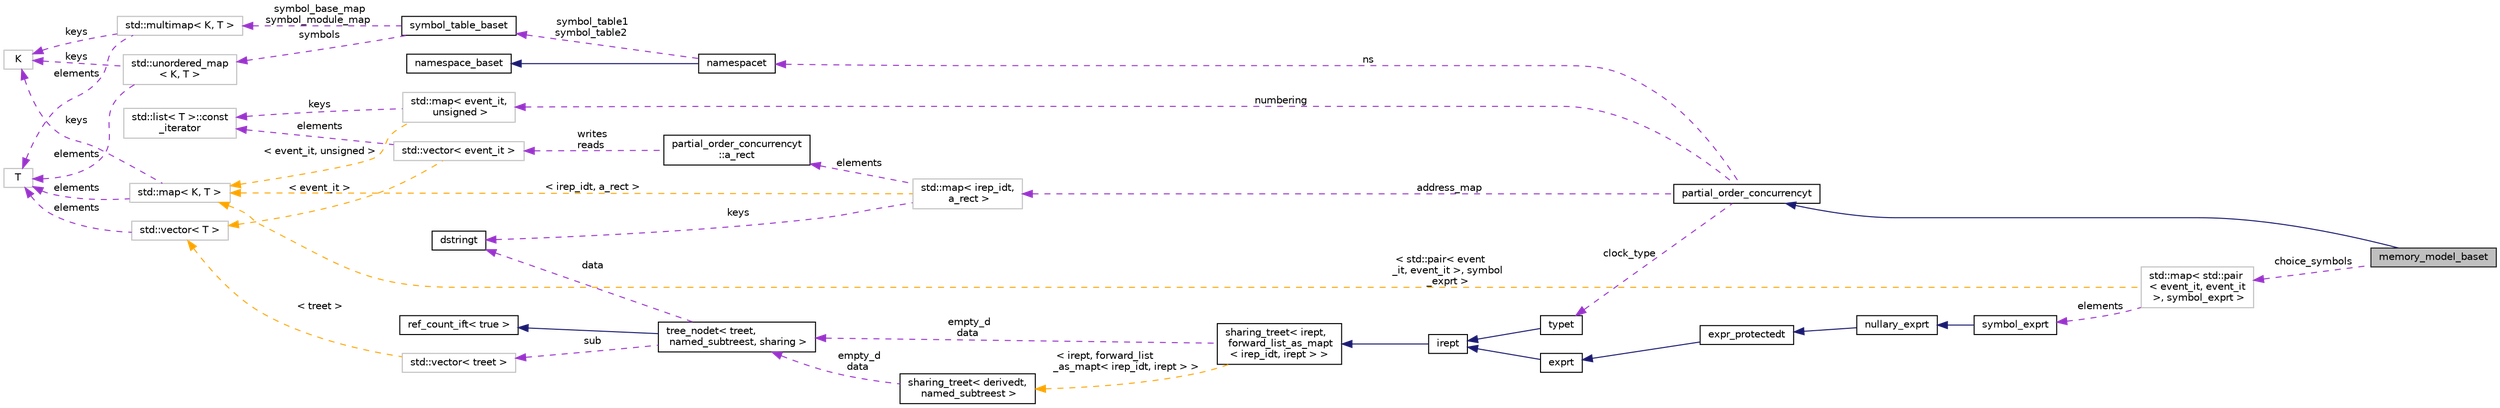 digraph "memory_model_baset"
{
 // LATEX_PDF_SIZE
  bgcolor="transparent";
  edge [fontname="Helvetica",fontsize="10",labelfontname="Helvetica",labelfontsize="10"];
  node [fontname="Helvetica",fontsize="10",shape=record];
  rankdir="LR";
  Node1 [label="memory_model_baset",height=0.2,width=0.4,color="black", fillcolor="grey75", style="filled", fontcolor="black",tooltip=" "];
  Node2 -> Node1 [dir="back",color="midnightblue",fontsize="10",style="solid",fontname="Helvetica"];
  Node2 [label="partial_order_concurrencyt",height=0.2,width=0.4,color="black",URL="$classpartial__order__concurrencyt.html",tooltip="Base class for implementing memory models via additional constraints for SSA equations."];
  Node3 -> Node2 [dir="back",color="darkorchid3",fontsize="10",style="dashed",label=" clock_type" ,fontname="Helvetica"];
  Node3 [label="typet",height=0.2,width=0.4,color="black",URL="$classtypet.html",tooltip="The type of an expression, extends irept."];
  Node4 -> Node3 [dir="back",color="midnightblue",fontsize="10",style="solid",fontname="Helvetica"];
  Node4 [label="irept",height=0.2,width=0.4,color="black",URL="$classirept.html",tooltip="There are a large number of kinds of tree structured or tree-like data in CPROVER."];
  Node5 -> Node4 [dir="back",color="midnightblue",fontsize="10",style="solid",fontname="Helvetica"];
  Node5 [label="sharing_treet\< irept,\l forward_list_as_mapt\l\< irep_idt, irept \> \>",height=0.2,width=0.4,color="black",URL="$classsharing__treet.html",tooltip=" "];
  Node6 -> Node5 [dir="back",color="darkorchid3",fontsize="10",style="dashed",label=" empty_d\ndata" ,fontname="Helvetica"];
  Node6 [label="tree_nodet\< treet,\l named_subtreest, sharing \>",height=0.2,width=0.4,color="black",URL="$classtree__nodet.html",tooltip="A node with data in a tree, it contains:"];
  Node7 -> Node6 [dir="back",color="midnightblue",fontsize="10",style="solid",fontname="Helvetica"];
  Node7 [label="ref_count_ift\< true \>",height=0.2,width=0.4,color="black",URL="$structref__count__ift_3_01true_01_4.html",tooltip=" "];
  Node8 -> Node6 [dir="back",color="darkorchid3",fontsize="10",style="dashed",label=" sub" ,fontname="Helvetica"];
  Node8 [label="std::vector\< treet \>",height=0.2,width=0.4,color="grey75",tooltip=" "];
  Node9 -> Node8 [dir="back",color="orange",fontsize="10",style="dashed",label=" \< treet \>" ,fontname="Helvetica"];
  Node9 [label="std::vector\< T \>",height=0.2,width=0.4,color="grey75",tooltip="STL class."];
  Node10 -> Node9 [dir="back",color="darkorchid3",fontsize="10",style="dashed",label=" elements" ,fontname="Helvetica"];
  Node10 [label="T",height=0.2,width=0.4,color="grey75",tooltip=" "];
  Node11 -> Node6 [dir="back",color="darkorchid3",fontsize="10",style="dashed",label=" data" ,fontname="Helvetica"];
  Node11 [label="dstringt",height=0.2,width=0.4,color="black",URL="$classdstringt.html",tooltip="dstringt has one field, an unsigned integer no which is an index into a static table of strings."];
  Node12 -> Node5 [dir="back",color="orange",fontsize="10",style="dashed",label=" \< irept, forward_list\l_as_mapt\< irep_idt, irept \> \>" ,fontname="Helvetica"];
  Node12 [label="sharing_treet\< derivedt,\l named_subtreest \>",height=0.2,width=0.4,color="black",URL="$classsharing__treet.html",tooltip="Base class for tree-like data structures with sharing."];
  Node6 -> Node12 [dir="back",color="darkorchid3",fontsize="10",style="dashed",label=" empty_d\ndata" ,fontname="Helvetica"];
  Node13 -> Node2 [dir="back",color="darkorchid3",fontsize="10",style="dashed",label=" address_map" ,fontname="Helvetica"];
  Node13 [label="std::map\< irep_idt,\l a_rect \>",height=0.2,width=0.4,color="grey75",tooltip=" "];
  Node11 -> Node13 [dir="back",color="darkorchid3",fontsize="10",style="dashed",label=" keys" ,fontname="Helvetica"];
  Node14 -> Node13 [dir="back",color="darkorchid3",fontsize="10",style="dashed",label=" elements" ,fontname="Helvetica"];
  Node14 [label="partial_order_concurrencyt\l::a_rect",height=0.2,width=0.4,color="black",URL="$structpartial__order__concurrencyt_1_1a__rect.html",tooltip=" "];
  Node15 -> Node14 [dir="back",color="darkorchid3",fontsize="10",style="dashed",label=" writes\nreads" ,fontname="Helvetica"];
  Node15 [label="std::vector\< event_it \>",height=0.2,width=0.4,color="grey75",tooltip=" "];
  Node16 -> Node15 [dir="back",color="darkorchid3",fontsize="10",style="dashed",label=" elements" ,fontname="Helvetica"];
  Node16 [label="std::list\< T \>::const\l_iterator",height=0.2,width=0.4,color="grey75",tooltip="STL iterator class."];
  Node9 -> Node15 [dir="back",color="orange",fontsize="10",style="dashed",label=" \< event_it \>" ,fontname="Helvetica"];
  Node17 -> Node13 [dir="back",color="orange",fontsize="10",style="dashed",label=" \< irep_idt, a_rect \>" ,fontname="Helvetica"];
  Node17 [label="std::map\< K, T \>",height=0.2,width=0.4,color="grey75",tooltip="STL class."];
  Node18 -> Node17 [dir="back",color="darkorchid3",fontsize="10",style="dashed",label=" keys" ,fontname="Helvetica"];
  Node18 [label="K",height=0.2,width=0.4,color="grey75",tooltip=" "];
  Node10 -> Node17 [dir="back",color="darkorchid3",fontsize="10",style="dashed",label=" elements" ,fontname="Helvetica"];
  Node19 -> Node2 [dir="back",color="darkorchid3",fontsize="10",style="dashed",label=" ns" ,fontname="Helvetica"];
  Node19 [label="namespacet",height=0.2,width=0.4,color="black",URL="$classnamespacet.html",tooltip="A namespacet is essentially one or two symbol tables bound together, to allow for symbol lookups in t..."];
  Node20 -> Node19 [dir="back",color="midnightblue",fontsize="10",style="solid",fontname="Helvetica"];
  Node20 [label="namespace_baset",height=0.2,width=0.4,color="black",URL="$classnamespace__baset.html",tooltip="Basic interface for a namespace."];
  Node21 -> Node19 [dir="back",color="darkorchid3",fontsize="10",style="dashed",label=" symbol_table1\nsymbol_table2" ,fontname="Helvetica"];
  Node21 [label="symbol_table_baset",height=0.2,width=0.4,color="black",URL="$classsymbol__table__baset.html",tooltip="The symbol table base class interface."];
  Node22 -> Node21 [dir="back",color="darkorchid3",fontsize="10",style="dashed",label=" symbol_base_map\nsymbol_module_map" ,fontname="Helvetica"];
  Node22 [label="std::multimap\< K, T \>",height=0.2,width=0.4,color="grey75",tooltip="STL class."];
  Node18 -> Node22 [dir="back",color="darkorchid3",fontsize="10",style="dashed",label=" keys" ,fontname="Helvetica"];
  Node10 -> Node22 [dir="back",color="darkorchid3",fontsize="10",style="dashed",label=" elements" ,fontname="Helvetica"];
  Node23 -> Node21 [dir="back",color="darkorchid3",fontsize="10",style="dashed",label=" symbols" ,fontname="Helvetica"];
  Node23 [label="std::unordered_map\l\< K, T \>",height=0.2,width=0.4,color="grey75",tooltip="STL class."];
  Node18 -> Node23 [dir="back",color="darkorchid3",fontsize="10",style="dashed",label=" keys" ,fontname="Helvetica"];
  Node10 -> Node23 [dir="back",color="darkorchid3",fontsize="10",style="dashed",label=" elements" ,fontname="Helvetica"];
  Node24 -> Node2 [dir="back",color="darkorchid3",fontsize="10",style="dashed",label=" numbering" ,fontname="Helvetica"];
  Node24 [label="std::map\< event_it,\l unsigned \>",height=0.2,width=0.4,color="grey75",tooltip=" "];
  Node16 -> Node24 [dir="back",color="darkorchid3",fontsize="10",style="dashed",label=" keys" ,fontname="Helvetica"];
  Node17 -> Node24 [dir="back",color="orange",fontsize="10",style="dashed",label=" \< event_it, unsigned \>" ,fontname="Helvetica"];
  Node25 -> Node1 [dir="back",color="darkorchid3",fontsize="10",style="dashed",label=" choice_symbols" ,fontname="Helvetica"];
  Node25 [label="std::map\< std::pair\l\< event_it, event_it\l \>, symbol_exprt \>",height=0.2,width=0.4,color="grey75",tooltip=" "];
  Node26 -> Node25 [dir="back",color="darkorchid3",fontsize="10",style="dashed",label=" elements" ,fontname="Helvetica"];
  Node26 [label="symbol_exprt",height=0.2,width=0.4,color="black",URL="$classsymbol__exprt.html",tooltip="Expression to hold a symbol (variable)"];
  Node27 -> Node26 [dir="back",color="midnightblue",fontsize="10",style="solid",fontname="Helvetica"];
  Node27 [label="nullary_exprt",height=0.2,width=0.4,color="black",URL="$classnullary__exprt.html",tooltip="An expression without operands."];
  Node28 -> Node27 [dir="back",color="midnightblue",fontsize="10",style="solid",fontname="Helvetica"];
  Node28 [label="expr_protectedt",height=0.2,width=0.4,color="black",URL="$classexpr__protectedt.html",tooltip="Base class for all expressions."];
  Node29 -> Node28 [dir="back",color="midnightblue",fontsize="10",style="solid",fontname="Helvetica"];
  Node29 [label="exprt",height=0.2,width=0.4,color="black",URL="$classexprt.html",tooltip="Base class for all expressions."];
  Node4 -> Node29 [dir="back",color="midnightblue",fontsize="10",style="solid",fontname="Helvetica"];
  Node17 -> Node25 [dir="back",color="orange",fontsize="10",style="dashed",label=" \< std::pair\< event\l_it, event_it \>, symbol\l_exprt \>" ,fontname="Helvetica"];
}
